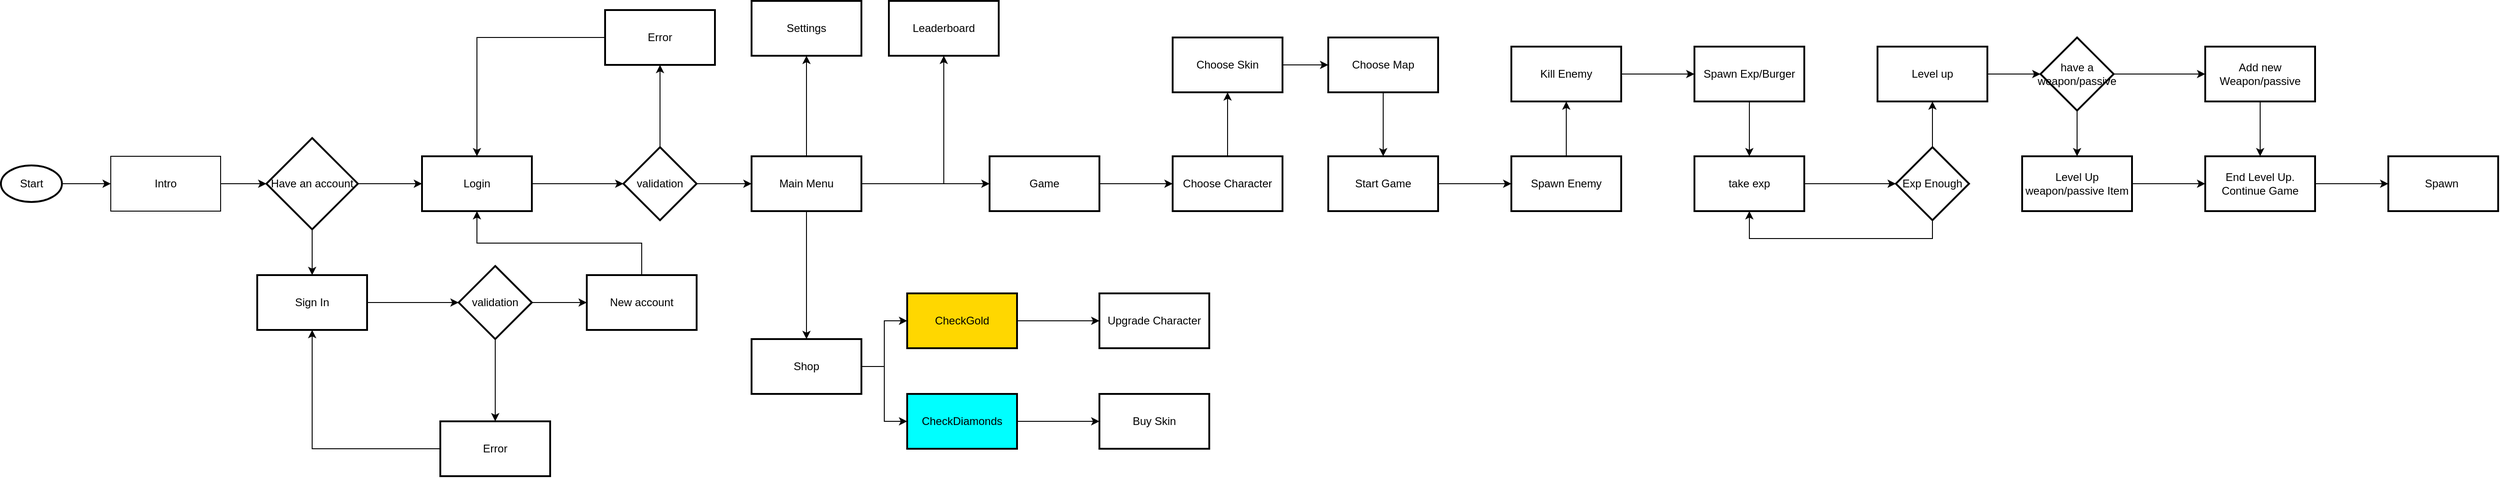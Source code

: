 <mxfile version="24.8.3" pages="2">
  <diagram name="Trang-1" id="_9UZo5vtLW2tMfMYqqjR">
    <mxGraphModel dx="2876" dy="2232" grid="1" gridSize="10" guides="1" tooltips="1" connect="1" arrows="1" fold="1" page="1" pageScale="1" pageWidth="827" pageHeight="1169" math="0" shadow="0">
      <root>
        <mxCell id="0" />
        <mxCell id="1" parent="0" />
        <mxCell id="PB5Un8uN2EqfOHupIHOX-29" value="" style="edgeStyle=orthogonalEdgeStyle;rounded=0;orthogonalLoop=1;jettySize=auto;html=1;" parent="1" source="PB5Un8uN2EqfOHupIHOX-24" target="PB5Un8uN2EqfOHupIHOX-26" edge="1">
          <mxGeometry relative="1" as="geometry" />
        </mxCell>
        <mxCell id="PB5Un8uN2EqfOHupIHOX-24" value="Start" style="strokeWidth=2;html=1;shape=mxgraph.flowchart.start_1;whiteSpace=wrap;" parent="1" vertex="1">
          <mxGeometry x="-240" y="40" width="66.67" height="40" as="geometry" />
        </mxCell>
        <mxCell id="PB5Un8uN2EqfOHupIHOX-30" value="" style="edgeStyle=orthogonalEdgeStyle;rounded=0;orthogonalLoop=1;jettySize=auto;html=1;" parent="1" source="PB5Un8uN2EqfOHupIHOX-26" target="PB5Un8uN2EqfOHupIHOX-28" edge="1">
          <mxGeometry relative="1" as="geometry" />
        </mxCell>
        <mxCell id="PB5Un8uN2EqfOHupIHOX-26" value="Intro" style="rounded=0;whiteSpace=wrap;html=1;" parent="1" vertex="1">
          <mxGeometry x="-120" y="30" width="120" height="60" as="geometry" />
        </mxCell>
        <mxCell id="PB5Un8uN2EqfOHupIHOX-32" value="" style="edgeStyle=orthogonalEdgeStyle;rounded=0;orthogonalLoop=1;jettySize=auto;html=1;" parent="1" source="PB5Un8uN2EqfOHupIHOX-28" target="PB5Un8uN2EqfOHupIHOX-31" edge="1">
          <mxGeometry relative="1" as="geometry" />
        </mxCell>
        <mxCell id="PB5Un8uN2EqfOHupIHOX-34" value="" style="edgeStyle=orthogonalEdgeStyle;rounded=0;orthogonalLoop=1;jettySize=auto;html=1;" parent="1" source="PB5Un8uN2EqfOHupIHOX-28" target="PB5Un8uN2EqfOHupIHOX-33" edge="1">
          <mxGeometry relative="1" as="geometry" />
        </mxCell>
        <mxCell id="PB5Un8uN2EqfOHupIHOX-28" value="Have an account" style="strokeWidth=2;html=1;shape=mxgraph.flowchart.decision;whiteSpace=wrap;" parent="1" vertex="1">
          <mxGeometry x="50" y="10" width="100" height="100" as="geometry" />
        </mxCell>
        <mxCell id="PB5Un8uN2EqfOHupIHOX-38" value="" style="edgeStyle=orthogonalEdgeStyle;rounded=0;orthogonalLoop=1;jettySize=auto;html=1;" parent="1" source="PB5Un8uN2EqfOHupIHOX-31" target="PB5Un8uN2EqfOHupIHOX-37" edge="1">
          <mxGeometry relative="1" as="geometry" />
        </mxCell>
        <mxCell id="PB5Un8uN2EqfOHupIHOX-31" value="Login" style="whiteSpace=wrap;html=1;strokeWidth=2;" parent="1" vertex="1">
          <mxGeometry x="220" y="30" width="120" height="60" as="geometry" />
        </mxCell>
        <mxCell id="PB5Un8uN2EqfOHupIHOX-45" value="" style="edgeStyle=orthogonalEdgeStyle;rounded=0;orthogonalLoop=1;jettySize=auto;html=1;" parent="1" source="PB5Un8uN2EqfOHupIHOX-33" target="PB5Un8uN2EqfOHupIHOX-44" edge="1">
          <mxGeometry relative="1" as="geometry" />
        </mxCell>
        <mxCell id="PB5Un8uN2EqfOHupIHOX-33" value="Sign In" style="whiteSpace=wrap;html=1;strokeWidth=2;" parent="1" vertex="1">
          <mxGeometry x="40" y="160" width="120" height="60" as="geometry" />
        </mxCell>
        <mxCell id="PB5Un8uN2EqfOHupIHOX-40" value="" style="edgeStyle=orthogonalEdgeStyle;rounded=0;orthogonalLoop=1;jettySize=auto;html=1;" parent="1" source="PB5Un8uN2EqfOHupIHOX-37" target="PB5Un8uN2EqfOHupIHOX-39" edge="1">
          <mxGeometry relative="1" as="geometry" />
        </mxCell>
        <mxCell id="PB5Un8uN2EqfOHupIHOX-43" value="" style="edgeStyle=orthogonalEdgeStyle;rounded=0;orthogonalLoop=1;jettySize=auto;html=1;" parent="1" source="PB5Un8uN2EqfOHupIHOX-37" target="PB5Un8uN2EqfOHupIHOX-42" edge="1">
          <mxGeometry relative="1" as="geometry" />
        </mxCell>
        <mxCell id="PB5Un8uN2EqfOHupIHOX-37" value="validation" style="rhombus;whiteSpace=wrap;html=1;strokeWidth=2;" parent="1" vertex="1">
          <mxGeometry x="440" y="20" width="80" height="80" as="geometry" />
        </mxCell>
        <mxCell id="PB5Un8uN2EqfOHupIHOX-41" style="edgeStyle=orthogonalEdgeStyle;rounded=0;orthogonalLoop=1;jettySize=auto;html=1;exitX=0;exitY=0.5;exitDx=0;exitDy=0;" parent="1" source="PB5Un8uN2EqfOHupIHOX-39" target="PB5Un8uN2EqfOHupIHOX-31" edge="1">
          <mxGeometry relative="1" as="geometry" />
        </mxCell>
        <mxCell id="PB5Un8uN2EqfOHupIHOX-39" value="Error" style="whiteSpace=wrap;html=1;strokeWidth=2;" parent="1" vertex="1">
          <mxGeometry x="420" y="-130" width="120" height="60" as="geometry" />
        </mxCell>
        <mxCell id="_1yP4AtDDw6oIULjw2We-2" style="edgeStyle=orthogonalEdgeStyle;rounded=0;orthogonalLoop=1;jettySize=auto;html=1;exitX=1;exitY=0.5;exitDx=0;exitDy=0;entryX=0;entryY=0.5;entryDx=0;entryDy=0;" edge="1" parent="1" source="PB5Un8uN2EqfOHupIHOX-42" target="_1yP4AtDDw6oIULjw2We-1">
          <mxGeometry relative="1" as="geometry" />
        </mxCell>
        <mxCell id="PB5Un8uN2EqfOHupIHOX-42" value="Main Menu" style="whiteSpace=wrap;html=1;strokeWidth=2;" parent="1" vertex="1">
          <mxGeometry x="580" y="30" width="120" height="60" as="geometry" />
        </mxCell>
        <mxCell id="PB5Un8uN2EqfOHupIHOX-47" value="" style="edgeStyle=orthogonalEdgeStyle;rounded=0;orthogonalLoop=1;jettySize=auto;html=1;" parent="1" source="PB5Un8uN2EqfOHupIHOX-44" target="PB5Un8uN2EqfOHupIHOX-46" edge="1">
          <mxGeometry relative="1" as="geometry" />
        </mxCell>
        <mxCell id="PB5Un8uN2EqfOHupIHOX-49" value="" style="edgeStyle=orthogonalEdgeStyle;rounded=0;orthogonalLoop=1;jettySize=auto;html=1;" parent="1" source="PB5Un8uN2EqfOHupIHOX-44" target="PB5Un8uN2EqfOHupIHOX-48" edge="1">
          <mxGeometry relative="1" as="geometry" />
        </mxCell>
        <mxCell id="PB5Un8uN2EqfOHupIHOX-44" value="validation" style="rhombus;whiteSpace=wrap;html=1;strokeWidth=2;" parent="1" vertex="1">
          <mxGeometry x="260" y="150" width="80" height="80" as="geometry" />
        </mxCell>
        <mxCell id="PB5Un8uN2EqfOHupIHOX-51" style="edgeStyle=orthogonalEdgeStyle;rounded=0;orthogonalLoop=1;jettySize=auto;html=1;exitX=0.5;exitY=0;exitDx=0;exitDy=0;entryX=0.5;entryY=1;entryDx=0;entryDy=0;" parent="1" source="PB5Un8uN2EqfOHupIHOX-46" target="PB5Un8uN2EqfOHupIHOX-31" edge="1">
          <mxGeometry relative="1" as="geometry" />
        </mxCell>
        <mxCell id="PB5Un8uN2EqfOHupIHOX-46" value="New account" style="whiteSpace=wrap;html=1;strokeWidth=2;" parent="1" vertex="1">
          <mxGeometry x="400" y="160" width="120" height="60" as="geometry" />
        </mxCell>
        <mxCell id="PB5Un8uN2EqfOHupIHOX-50" style="edgeStyle=orthogonalEdgeStyle;rounded=0;orthogonalLoop=1;jettySize=auto;html=1;exitX=0;exitY=0.5;exitDx=0;exitDy=0;entryX=0.5;entryY=1;entryDx=0;entryDy=0;" parent="1" source="PB5Un8uN2EqfOHupIHOX-48" target="PB5Un8uN2EqfOHupIHOX-33" edge="1">
          <mxGeometry relative="1" as="geometry" />
        </mxCell>
        <mxCell id="PB5Un8uN2EqfOHupIHOX-48" value="Error" style="whiteSpace=wrap;html=1;strokeWidth=2;" parent="1" vertex="1">
          <mxGeometry x="240" y="320" width="120" height="60" as="geometry" />
        </mxCell>
        <mxCell id="PB5Un8uN2EqfOHupIHOX-55" value="Settings" style="whiteSpace=wrap;html=1;strokeWidth=2;" vertex="1" parent="1">
          <mxGeometry x="580" y="-140" width="120" height="60" as="geometry" />
        </mxCell>
        <mxCell id="PB5Un8uN2EqfOHupIHOX-57" style="edgeStyle=orthogonalEdgeStyle;rounded=0;orthogonalLoop=1;jettySize=auto;html=1;" edge="1" parent="1" source="PB5Un8uN2EqfOHupIHOX-42" target="PB5Un8uN2EqfOHupIHOX-55">
          <mxGeometry relative="1" as="geometry" />
        </mxCell>
        <mxCell id="PB5Un8uN2EqfOHupIHOX-60" value="Leaderboard" style="whiteSpace=wrap;html=1;strokeWidth=2;" vertex="1" parent="1">
          <mxGeometry x="730" y="-140" width="120" height="60" as="geometry" />
        </mxCell>
        <mxCell id="PB5Un8uN2EqfOHupIHOX-62" style="edgeStyle=orthogonalEdgeStyle;rounded=0;orthogonalLoop=1;jettySize=auto;html=1;" edge="1" parent="1" source="PB5Un8uN2EqfOHupIHOX-42" target="PB5Un8uN2EqfOHupIHOX-60">
          <mxGeometry relative="1" as="geometry" />
        </mxCell>
        <mxCell id="PB5Un8uN2EqfOHupIHOX-70" value="Shop" style="whiteSpace=wrap;html=1;strokeWidth=2;" vertex="1" parent="1">
          <mxGeometry x="580" y="230" width="120" height="60" as="geometry" />
        </mxCell>
        <mxCell id="PB5Un8uN2EqfOHupIHOX-72" style="edgeStyle=orthogonalEdgeStyle;rounded=0;orthogonalLoop=1;jettySize=auto;html=1;" edge="1" parent="1" source="PB5Un8uN2EqfOHupIHOX-42" target="PB5Un8uN2EqfOHupIHOX-70">
          <mxGeometry relative="1" as="geometry" />
        </mxCell>
        <mxCell id="PB5Un8uN2EqfOHupIHOX-85" value="CheckGold" style="whiteSpace=wrap;html=1;strokeWidth=2;fillColor=#FFD700;" vertex="1" parent="1">
          <mxGeometry x="750" y="180" width="120" height="60" as="geometry" />
        </mxCell>
        <mxCell id="PB5Un8uN2EqfOHupIHOX-77" style="edgeStyle=orthogonalEdgeStyle;rounded=0;orthogonalLoop=1;jettySize=auto;html=1;" edge="1" parent="1" source="PB5Un8uN2EqfOHupIHOX-70" target="PB5Un8uN2EqfOHupIHOX-85">
          <mxGeometry relative="1" as="geometry" />
        </mxCell>
        <mxCell id="PB5Un8uN2EqfOHupIHOX-75" value="Upgrade Character" style="whiteSpace=wrap;html=1;strokeWidth=2;" vertex="1" parent="1">
          <mxGeometry x="960" y="180" width="120" height="60" as="geometry" />
        </mxCell>
        <mxCell id="PB5Un8uN2EqfOHupIHOX-78" style="edgeStyle=orthogonalEdgeStyle;rounded=0;orthogonalLoop=1;jettySize=auto;html=1;" edge="1" parent="1" source="PB5Un8uN2EqfOHupIHOX-85" target="PB5Un8uN2EqfOHupIHOX-75">
          <mxGeometry relative="1" as="geometry" />
        </mxCell>
        <mxCell id="PB5Un8uN2EqfOHupIHOX-90" value="CheckDiamonds" style="whiteSpace=wrap;html=1;strokeWidth=2;fillColor=#00FFFF;" vertex="1" parent="1">
          <mxGeometry x="750" y="290" width="120" height="60" as="geometry" />
        </mxCell>
        <mxCell id="PB5Un8uN2EqfOHupIHOX-82" style="edgeStyle=orthogonalEdgeStyle;rounded=0;orthogonalLoop=1;jettySize=auto;html=1;" edge="1" parent="1" source="PB5Un8uN2EqfOHupIHOX-70" target="PB5Un8uN2EqfOHupIHOX-90">
          <mxGeometry relative="1" as="geometry" />
        </mxCell>
        <mxCell id="PB5Un8uN2EqfOHupIHOX-80" value="Buy Skin" style="whiteSpace=wrap;html=1;strokeWidth=2;" vertex="1" parent="1">
          <mxGeometry x="960" y="290" width="120" height="60" as="geometry" />
        </mxCell>
        <mxCell id="PB5Un8uN2EqfOHupIHOX-83" style="edgeStyle=orthogonalEdgeStyle;rounded=0;orthogonalLoop=1;jettySize=auto;html=1;" edge="1" parent="1" source="PB5Un8uN2EqfOHupIHOX-90" target="PB5Un8uN2EqfOHupIHOX-80">
          <mxGeometry relative="1" as="geometry" />
        </mxCell>
        <mxCell id="_1yP4AtDDw6oIULjw2We-4" value="" style="edgeStyle=orthogonalEdgeStyle;rounded=0;orthogonalLoop=1;jettySize=auto;html=1;" edge="1" parent="1" source="_1yP4AtDDw6oIULjw2We-1" target="_1yP4AtDDw6oIULjw2We-3">
          <mxGeometry relative="1" as="geometry" />
        </mxCell>
        <mxCell id="_1yP4AtDDw6oIULjw2We-1" value="Game" style="whiteSpace=wrap;html=1;strokeWidth=2;" vertex="1" parent="1">
          <mxGeometry x="840" y="30" width="120" height="60" as="geometry" />
        </mxCell>
        <mxCell id="_1yP4AtDDw6oIULjw2We-6" value="" style="edgeStyle=orthogonalEdgeStyle;rounded=0;orthogonalLoop=1;jettySize=auto;html=1;" edge="1" parent="1" source="_1yP4AtDDw6oIULjw2We-3" target="_1yP4AtDDw6oIULjw2We-5">
          <mxGeometry relative="1" as="geometry" />
        </mxCell>
        <mxCell id="_1yP4AtDDw6oIULjw2We-3" value="Choose Character" style="whiteSpace=wrap;html=1;strokeWidth=2;" vertex="1" parent="1">
          <mxGeometry x="1040" y="30" width="120" height="60" as="geometry" />
        </mxCell>
        <mxCell id="_1yP4AtDDw6oIULjw2We-8" value="" style="edgeStyle=orthogonalEdgeStyle;rounded=0;orthogonalLoop=1;jettySize=auto;html=1;" edge="1" parent="1" source="_1yP4AtDDw6oIULjw2We-5" target="_1yP4AtDDw6oIULjw2We-7">
          <mxGeometry relative="1" as="geometry" />
        </mxCell>
        <mxCell id="_1yP4AtDDw6oIULjw2We-5" value="Choose Skin" style="whiteSpace=wrap;html=1;strokeWidth=2;" vertex="1" parent="1">
          <mxGeometry x="1040" y="-100" width="120" height="60" as="geometry" />
        </mxCell>
        <mxCell id="_1yP4AtDDw6oIULjw2We-10" value="" style="edgeStyle=orthogonalEdgeStyle;rounded=0;orthogonalLoop=1;jettySize=auto;html=1;" edge="1" parent="1" source="_1yP4AtDDw6oIULjw2We-7" target="_1yP4AtDDw6oIULjw2We-9">
          <mxGeometry relative="1" as="geometry" />
        </mxCell>
        <mxCell id="_1yP4AtDDw6oIULjw2We-7" value="Choose Map" style="whiteSpace=wrap;html=1;strokeWidth=2;" vertex="1" parent="1">
          <mxGeometry x="1210" y="-100" width="120" height="60" as="geometry" />
        </mxCell>
        <mxCell id="_1yP4AtDDw6oIULjw2We-12" value="" style="edgeStyle=orthogonalEdgeStyle;rounded=0;orthogonalLoop=1;jettySize=auto;html=1;" edge="1" parent="1" source="_1yP4AtDDw6oIULjw2We-9" target="_1yP4AtDDw6oIULjw2We-11">
          <mxGeometry relative="1" as="geometry" />
        </mxCell>
        <mxCell id="_1yP4AtDDw6oIULjw2We-9" value="Start Game" style="whiteSpace=wrap;html=1;strokeWidth=2;" vertex="1" parent="1">
          <mxGeometry x="1210" y="30" width="120" height="60" as="geometry" />
        </mxCell>
        <mxCell id="_1yP4AtDDw6oIULjw2We-14" value="" style="edgeStyle=orthogonalEdgeStyle;rounded=0;orthogonalLoop=1;jettySize=auto;html=1;" edge="1" parent="1" source="_1yP4AtDDw6oIULjw2We-11" target="_1yP4AtDDw6oIULjw2We-13">
          <mxGeometry relative="1" as="geometry" />
        </mxCell>
        <mxCell id="_1yP4AtDDw6oIULjw2We-11" value="Spawn Enemy" style="whiteSpace=wrap;html=1;strokeWidth=2;" vertex="1" parent="1">
          <mxGeometry x="1410" y="30" width="120" height="60" as="geometry" />
        </mxCell>
        <mxCell id="_1yP4AtDDw6oIULjw2We-16" value="" style="edgeStyle=orthogonalEdgeStyle;rounded=0;orthogonalLoop=1;jettySize=auto;html=1;" edge="1" parent="1" source="_1yP4AtDDw6oIULjw2We-13" target="_1yP4AtDDw6oIULjw2We-15">
          <mxGeometry relative="1" as="geometry" />
        </mxCell>
        <mxCell id="_1yP4AtDDw6oIULjw2We-13" value="Kill Enemy" style="whiteSpace=wrap;html=1;strokeWidth=2;" vertex="1" parent="1">
          <mxGeometry x="1410" y="-90" width="120" height="60" as="geometry" />
        </mxCell>
        <mxCell id="_1yP4AtDDw6oIULjw2We-18" value="" style="edgeStyle=orthogonalEdgeStyle;rounded=0;orthogonalLoop=1;jettySize=auto;html=1;" edge="1" parent="1" source="_1yP4AtDDw6oIULjw2We-15" target="_1yP4AtDDw6oIULjw2We-17">
          <mxGeometry relative="1" as="geometry" />
        </mxCell>
        <mxCell id="_1yP4AtDDw6oIULjw2We-15" value="Spawn Exp/Burger" style="whiteSpace=wrap;html=1;strokeWidth=2;" vertex="1" parent="1">
          <mxGeometry x="1610" y="-90" width="120" height="60" as="geometry" />
        </mxCell>
        <mxCell id="_1yP4AtDDw6oIULjw2We-20" value="" style="edgeStyle=orthogonalEdgeStyle;rounded=0;orthogonalLoop=1;jettySize=auto;html=1;" edge="1" parent="1" source="_1yP4AtDDw6oIULjw2We-17" target="_1yP4AtDDw6oIULjw2We-19">
          <mxGeometry relative="1" as="geometry" />
        </mxCell>
        <mxCell id="_1yP4AtDDw6oIULjw2We-17" value="take exp" style="whiteSpace=wrap;html=1;strokeWidth=2;" vertex="1" parent="1">
          <mxGeometry x="1610" y="30" width="120" height="60" as="geometry" />
        </mxCell>
        <mxCell id="_1yP4AtDDw6oIULjw2We-21" style="edgeStyle=orthogonalEdgeStyle;rounded=0;orthogonalLoop=1;jettySize=auto;html=1;exitX=0.5;exitY=1;exitDx=0;exitDy=0;entryX=0.5;entryY=1;entryDx=0;entryDy=0;" edge="1" parent="1" source="_1yP4AtDDw6oIULjw2We-19" target="_1yP4AtDDw6oIULjw2We-17">
          <mxGeometry relative="1" as="geometry" />
        </mxCell>
        <mxCell id="_1yP4AtDDw6oIULjw2We-29" value="" style="edgeStyle=orthogonalEdgeStyle;rounded=0;orthogonalLoop=1;jettySize=auto;html=1;" edge="1" parent="1" source="_1yP4AtDDw6oIULjw2We-19" target="_1yP4AtDDw6oIULjw2We-28">
          <mxGeometry relative="1" as="geometry" />
        </mxCell>
        <mxCell id="_1yP4AtDDw6oIULjw2We-19" value="Exp Enough" style="rhombus;whiteSpace=wrap;html=1;strokeWidth=2;" vertex="1" parent="1">
          <mxGeometry x="1830" y="20" width="80" height="80" as="geometry" />
        </mxCell>
        <mxCell id="_1yP4AtDDw6oIULjw2We-31" value="" style="edgeStyle=orthogonalEdgeStyle;rounded=0;orthogonalLoop=1;jettySize=auto;html=1;" edge="1" parent="1" source="_1yP4AtDDw6oIULjw2We-28" target="_1yP4AtDDw6oIULjw2We-30">
          <mxGeometry relative="1" as="geometry" />
        </mxCell>
        <mxCell id="_1yP4AtDDw6oIULjw2We-28" value="Level up" style="whiteSpace=wrap;html=1;strokeWidth=2;" vertex="1" parent="1">
          <mxGeometry x="1810" y="-90" width="120" height="60" as="geometry" />
        </mxCell>
        <mxCell id="_1yP4AtDDw6oIULjw2We-33" value="" style="edgeStyle=orthogonalEdgeStyle;rounded=0;orthogonalLoop=1;jettySize=auto;html=1;" edge="1" parent="1" source="_1yP4AtDDw6oIULjw2We-30" target="_1yP4AtDDw6oIULjw2We-32">
          <mxGeometry relative="1" as="geometry" />
        </mxCell>
        <mxCell id="_1yP4AtDDw6oIULjw2We-35" value="" style="edgeStyle=orthogonalEdgeStyle;rounded=0;orthogonalLoop=1;jettySize=auto;html=1;" edge="1" parent="1" source="_1yP4AtDDw6oIULjw2We-30" target="_1yP4AtDDw6oIULjw2We-34">
          <mxGeometry relative="1" as="geometry" />
        </mxCell>
        <mxCell id="_1yP4AtDDw6oIULjw2We-30" value="have a weapon/passive" style="rhombus;whiteSpace=wrap;html=1;strokeWidth=2;" vertex="1" parent="1">
          <mxGeometry x="1988" y="-100" width="80" height="80" as="geometry" />
        </mxCell>
        <mxCell id="_1yP4AtDDw6oIULjw2We-37" value="" style="edgeStyle=orthogonalEdgeStyle;rounded=0;orthogonalLoop=1;jettySize=auto;html=1;" edge="1" parent="1" source="_1yP4AtDDw6oIULjw2We-32" target="_1yP4AtDDw6oIULjw2We-36">
          <mxGeometry relative="1" as="geometry" />
        </mxCell>
        <mxCell id="_1yP4AtDDw6oIULjw2We-32" value="Level Up weapon/passive Item" style="whiteSpace=wrap;html=1;strokeWidth=2;" vertex="1" parent="1">
          <mxGeometry x="1968" y="30" width="120" height="60" as="geometry" />
        </mxCell>
        <mxCell id="_1yP4AtDDw6oIULjw2We-38" value="" style="edgeStyle=orthogonalEdgeStyle;rounded=0;orthogonalLoop=1;jettySize=auto;html=1;" edge="1" parent="1" source="_1yP4AtDDw6oIULjw2We-34" target="_1yP4AtDDw6oIULjw2We-36">
          <mxGeometry relative="1" as="geometry" />
        </mxCell>
        <mxCell id="_1yP4AtDDw6oIULjw2We-34" value="Add new Weapon/passive" style="whiteSpace=wrap;html=1;strokeWidth=2;" vertex="1" parent="1">
          <mxGeometry x="2168" y="-90" width="120" height="60" as="geometry" />
        </mxCell>
        <mxCell id="_1yP4AtDDw6oIULjw2We-40" value="" style="edgeStyle=orthogonalEdgeStyle;rounded=0;orthogonalLoop=1;jettySize=auto;html=1;" edge="1" parent="1" source="_1yP4AtDDw6oIULjw2We-36" target="_1yP4AtDDw6oIULjw2We-39">
          <mxGeometry relative="1" as="geometry" />
        </mxCell>
        <mxCell id="_1yP4AtDDw6oIULjw2We-36" value="End Level Up. Continue Game" style="whiteSpace=wrap;html=1;strokeWidth=2;" vertex="1" parent="1">
          <mxGeometry x="2168" y="30" width="120" height="60" as="geometry" />
        </mxCell>
        <mxCell id="_1yP4AtDDw6oIULjw2We-39" value="Spawn&amp;nbsp;" style="whiteSpace=wrap;html=1;strokeWidth=2;" vertex="1" parent="1">
          <mxGeometry x="2368" y="30" width="120" height="60" as="geometry" />
        </mxCell>
      </root>
    </mxGraphModel>
  </diagram>
  <diagram id="wgzTA3V3gdSNbaD05nIX" name="Trang-2">
    <mxGraphModel dx="1434" dy="744" grid="1" gridSize="10" guides="1" tooltips="1" connect="1" arrows="1" fold="1" page="1" pageScale="1" pageWidth="827" pageHeight="1169" math="0" shadow="0">
      <root>
        <mxCell id="0" />
        <mxCell id="1" parent="0" />
      </root>
    </mxGraphModel>
  </diagram>
</mxfile>
